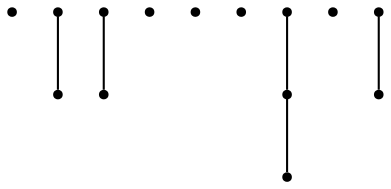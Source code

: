graph {
  node [shape=point,comment="{\"directed\":false,\"doi\":\"10.1007/978-3-642-00219-9_18\",\"figure\":\"4\"}"]

  v0 [pos="848.6769616415334,1951.3569530140276"]
  v1 [pos="1605.6523793774982,1928.219397111373"]
  v2 [pos="1628.6361100307731,1988.2245262839583"]
  v3 [pos="1467.83741703477,1765.9603776411582"]
  v4 [pos="1536.9805038097293,1826.2906372070318"]
  v5 [pos="1399.3739789386127,1727.5672610196204"]
  v6 [pos="1321.3283979548964,1701.9954248601746"]
  v7 [pos="1575.1587916884312,1874.7332849675963"]
  v8 [pos="1167.6099619310955,1697.3646064064726"]
  v9 [pos="1237.9747875124908,1692.3252125133174"]
  v10 [pos="1098.9547562710075,1714.3498709938747"]
  v11 [pos="1015.1090654240097,1753.8684781161226"]
  v12 [pos="878.8994406411814,1891.0016344937417"]
  v13 [pos="942.5592730499977,1810.7016779119324"]

  v12 -- v13 [id="-2",pos="878.8994406411814,1891.0016344937417 896.7043018074922,1861.699321400036 918.0868941905886,1834.7229117653592 942.5592730499977,1810.7016779119324"]
  v1 -- v2 [id="-3",pos="1605.6523793774982,1928.219397111373 1614.859258465434,1947.5930217396135 1622.5440859062726,1967.6545591874562 1628.6361100307731,1988.2245262839583"]
  v3 -- v4 [id="-4",pos="1467.83741703477,1765.9603776411582 1493.0519885395847,1783.4417332042353 1516.2441566644711,1803.6781745217068 1536.9805038097293,1826.2906372070318"]
  v8 -- v9 [id="-6",pos="1167.6099619310955,1697.3646064064726 1190.8367526197603,1693.6901957127095 1214.3766555767588,1691.9963642992152 1237.9747875124908,1692.3252125133174"]
  v10 -- v8 [id="-8",pos="1098.9547562710075,1714.3498709938747 1121.3537999774055,1706.7249925763804 1144.3245309079475,1701.0494878151185 1167.6099619310955,1697.3646064064726"]
}